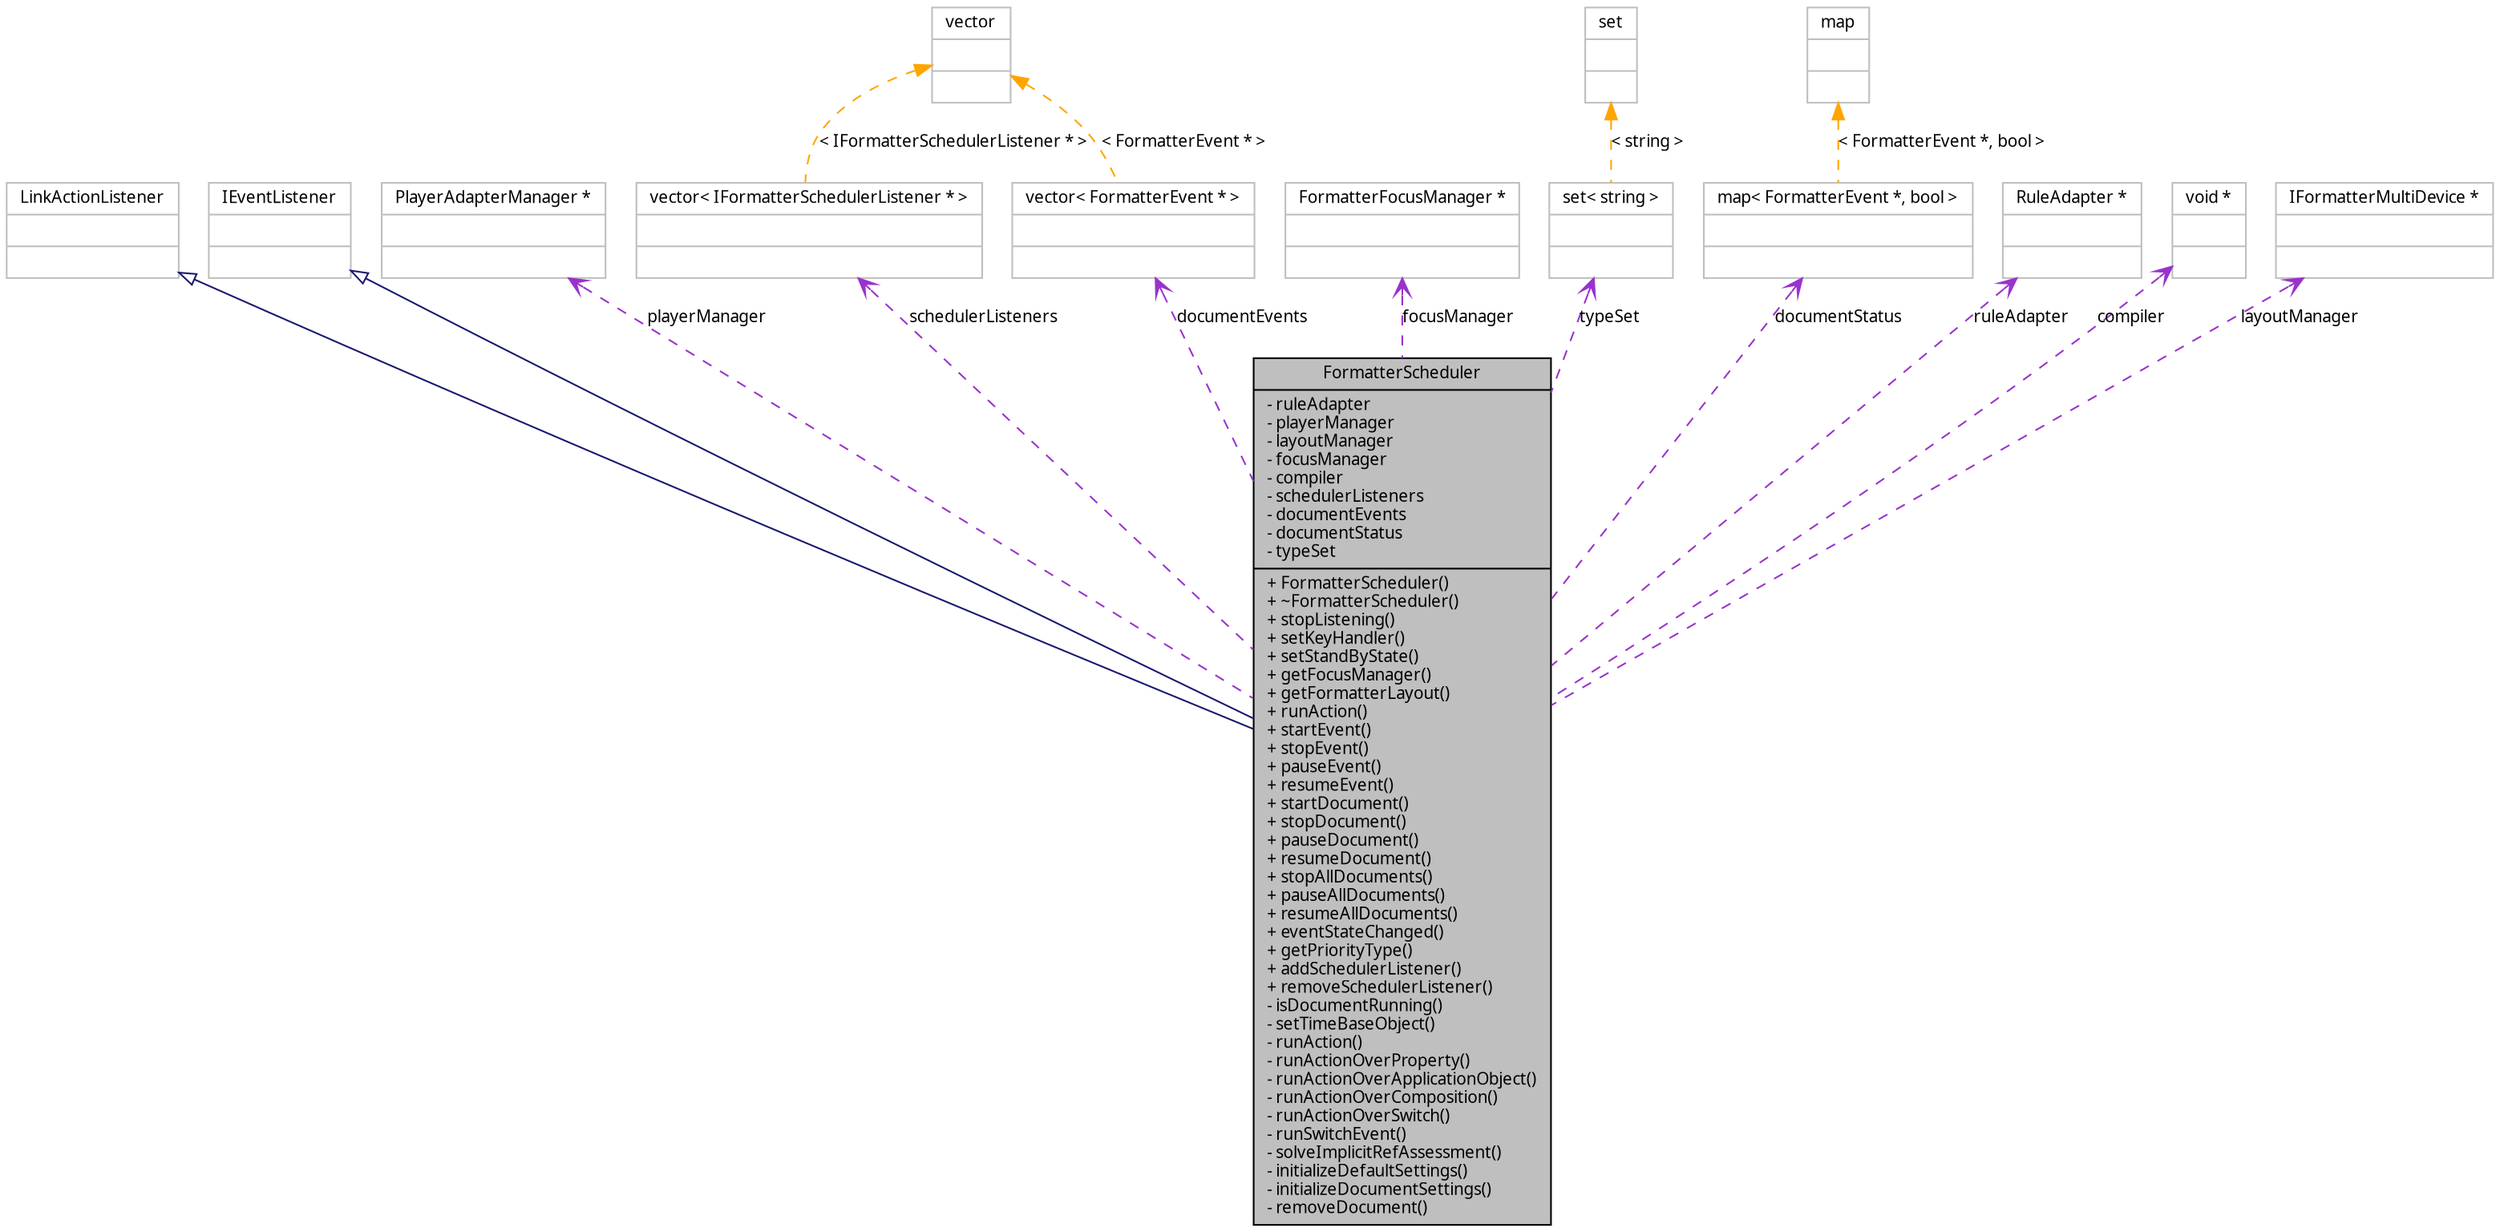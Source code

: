 digraph G
{
  edge [fontname="FreeSans.ttf",fontsize=10,labelfontname="FreeSans.ttf",labelfontsize=10];
  node [fontname="FreeSans.ttf",fontsize=10,shape=record];
  Node1 [label="{FormatterScheduler\n|- ruleAdapter\l- playerManager\l- layoutManager\l- focusManager\l- compiler\l- schedulerListeners\l- documentEvents\l- documentStatus\l- typeSet\l|+ FormatterScheduler()\l+ ~FormatterScheduler()\l+ stopListening()\l+ setKeyHandler()\l+ setStandByState()\l+ getFocusManager()\l+ getFormatterLayout()\l+ runAction()\l+ startEvent()\l+ stopEvent()\l+ pauseEvent()\l+ resumeEvent()\l+ startDocument()\l+ stopDocument()\l+ pauseDocument()\l+ resumeDocument()\l+ stopAllDocuments()\l+ pauseAllDocuments()\l+ resumeAllDocuments()\l+ eventStateChanged()\l+ getPriorityType()\l+ addSchedulerListener()\l+ removeSchedulerListener()\l- isDocumentRunning()\l- setTimeBaseObject()\l- runAction()\l- runActionOverProperty()\l- runActionOverApplicationObject()\l- runActionOverComposition()\l- runActionOverSwitch()\l- runSwitchEvent()\l- solveImplicitRefAssessment()\l- initializeDefaultSettings()\l- initializeDocumentSettings()\l- removeDocument()\l}",height=0.2,width=0.4,color="black", fillcolor="grey75", style="filled" fontcolor="black"];
  Node2 -> Node1 [dir=back,color="midnightblue",fontsize=10,style="solid",arrowtail="empty",fontname="FreeSans.ttf"];
  Node2 [label="{LinkActionListener\n||}",height=0.2,width=0.4,color="grey75", fillcolor="white", style="filled"];
  Node3 -> Node1 [dir=back,color="midnightblue",fontsize=10,style="solid",arrowtail="empty",fontname="FreeSans.ttf"];
  Node3 [label="{IEventListener\n||}",height=0.2,width=0.4,color="grey75", fillcolor="white", style="filled"];
  Node4 -> Node1 [dir=back,color="darkorchid3",fontsize=10,style="dashed",label="playerManager",arrowtail="open",fontname="FreeSans.ttf"];
  Node4 [label="{PlayerAdapterManager *\n||}",height=0.2,width=0.4,color="grey75", fillcolor="white", style="filled"];
  Node5 -> Node1 [dir=back,color="darkorchid3",fontsize=10,style="dashed",label="schedulerListeners",arrowtail="open",fontname="FreeSans.ttf"];
  Node5 [label="{vector\< IFormatterSchedulerListener * \>\n||}",height=0.2,width=0.4,color="grey75", fillcolor="white", style="filled"];
  Node6 -> Node5 [dir=back,color="orange",fontsize=10,style="dashed",label="\< IFormatterSchedulerListener * \>",fontname="FreeSans.ttf"];
  Node6 [label="{vector\n||}",height=0.2,width=0.4,color="grey75", fillcolor="white", style="filled",tooltip="STL class."];
  Node7 -> Node1 [dir=back,color="darkorchid3",fontsize=10,style="dashed",label="focusManager",arrowtail="open",fontname="FreeSans.ttf"];
  Node7 [label="{FormatterFocusManager *\n||}",height=0.2,width=0.4,color="grey75", fillcolor="white", style="filled"];
  Node8 -> Node1 [dir=back,color="darkorchid3",fontsize=10,style="dashed",label="documentEvents",arrowtail="open",fontname="FreeSans.ttf"];
  Node8 [label="{vector\< FormatterEvent * \>\n||}",height=0.2,width=0.4,color="grey75", fillcolor="white", style="filled"];
  Node6 -> Node8 [dir=back,color="orange",fontsize=10,style="dashed",label="\< FormatterEvent * \>",fontname="FreeSans.ttf"];
  Node9 -> Node1 [dir=back,color="darkorchid3",fontsize=10,style="dashed",label="typeSet",arrowtail="open",fontname="FreeSans.ttf"];
  Node9 [label="{set\< string \>\n||}",height=0.2,width=0.4,color="grey75", fillcolor="white", style="filled"];
  Node10 -> Node9 [dir=back,color="orange",fontsize=10,style="dashed",label="\< string \>",fontname="FreeSans.ttf"];
  Node10 [label="{set\n||}",height=0.2,width=0.4,color="grey75", fillcolor="white", style="filled",tooltip="STL class."];
  Node11 -> Node1 [dir=back,color="darkorchid3",fontsize=10,style="dashed",label="documentStatus",arrowtail="open",fontname="FreeSans.ttf"];
  Node11 [label="{map\< FormatterEvent *, bool \>\n||}",height=0.2,width=0.4,color="grey75", fillcolor="white", style="filled"];
  Node12 -> Node11 [dir=back,color="orange",fontsize=10,style="dashed",label="\< FormatterEvent *, bool \>",fontname="FreeSans.ttf"];
  Node12 [label="{map\n||}",height=0.2,width=0.4,color="grey75", fillcolor="white", style="filled",tooltip="STL class."];
  Node13 -> Node1 [dir=back,color="darkorchid3",fontsize=10,style="dashed",label="ruleAdapter",arrowtail="open",fontname="FreeSans.ttf"];
  Node13 [label="{RuleAdapter *\n||}",height=0.2,width=0.4,color="grey75", fillcolor="white", style="filled"];
  Node14 -> Node1 [dir=back,color="darkorchid3",fontsize=10,style="dashed",label="compiler",arrowtail="open",fontname="FreeSans.ttf"];
  Node14 [label="{void *\n||}",height=0.2,width=0.4,color="grey75", fillcolor="white", style="filled"];
  Node15 -> Node1 [dir=back,color="darkorchid3",fontsize=10,style="dashed",label="layoutManager",arrowtail="open",fontname="FreeSans.ttf"];
  Node15 [label="{IFormatterMultiDevice *\n||}",height=0.2,width=0.4,color="grey75", fillcolor="white", style="filled"];
}
